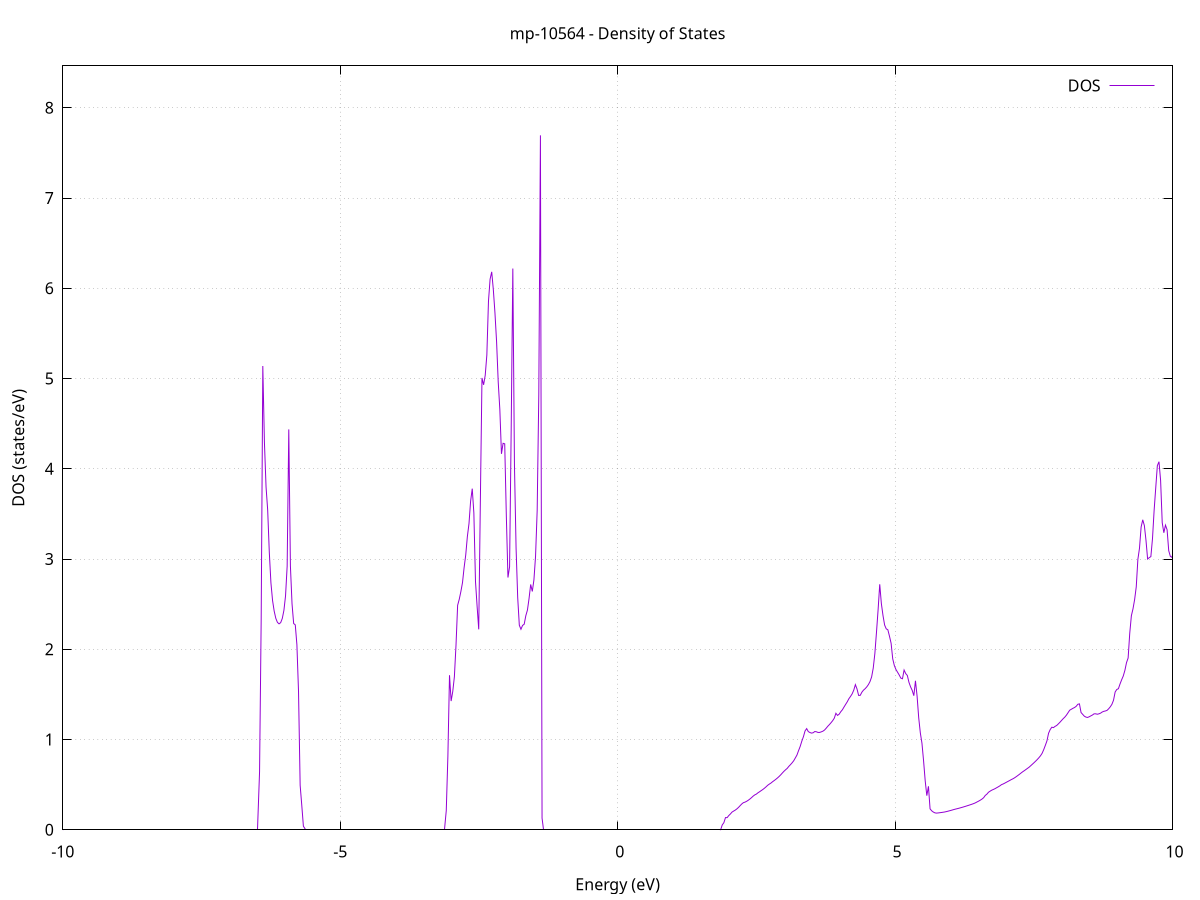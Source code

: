 set title 'mp-10564 - Density of States'
set xlabel 'Energy (eV)'
set ylabel 'DOS (states/eV)'
set grid
set xrange [-10:10]
set yrange [0:8.465]
set xzeroaxis lt -1
set terminal png size 800,600
set output 'mp-10564_dos_gnuplot.png'
plot '-' using 1:2 with lines title 'DOS'
-33.665500 0.000000
-33.636200 0.000000
-33.606900 0.000000
-33.577700 0.000000
-33.548400 0.000000
-33.519200 0.000000
-33.489900 0.000000
-33.460600 0.000000
-33.431400 0.000000
-33.402100 0.000000
-33.372900 0.000000
-33.343600 0.000000
-33.314300 0.000000
-33.285100 0.000000
-33.255800 0.000000
-33.226600 0.000000
-33.197300 0.000000
-33.168000 0.000000
-33.138800 0.000000
-33.109500 0.000000
-33.080300 0.000000
-33.051000 0.000000
-33.021700 0.000000
-32.992500 0.000000
-32.963200 0.000000
-32.934000 0.000000
-32.904700 0.000000
-32.875400 0.000000
-32.846200 0.000000
-32.816900 0.000000
-32.787700 0.000000
-32.758400 0.000000
-32.729100 0.000000
-32.699900 0.000000
-32.670600 0.000000
-32.641400 0.000000
-32.612100 0.000000
-32.582800 0.000000
-32.553600 0.000000
-32.524300 0.000000
-32.495100 0.000000
-32.465800 0.000000
-32.436500 0.000000
-32.407300 0.000000
-32.378000 0.000000
-32.348800 0.000000
-32.319500 0.000000
-32.290200 0.000000
-32.261000 0.000000
-32.231700 0.000000
-32.202500 0.000000
-32.173200 0.000000
-32.143900 0.000000
-32.114700 0.000000
-32.085400 0.000000
-32.056200 0.000000
-32.026900 0.000000
-31.997600 0.000000
-31.968400 0.000000
-31.939100 0.000000
-31.909900 0.000000
-31.880600 0.000000
-31.851300 0.000000
-31.822100 0.000000
-31.792800 0.000000
-31.763600 0.000000
-31.734300 0.000000
-31.705000 0.000000
-31.675800 0.000000
-31.646500 0.000000
-31.617300 0.000000
-31.588000 0.000000
-31.558700 0.000000
-31.529500 0.000000
-31.500200 0.000000
-31.471000 0.000000
-31.441700 0.000000
-31.412400 0.000000
-31.383200 0.000000
-31.353900 0.000000
-31.324700 0.000000
-31.295400 0.000000
-31.266100 0.000000
-31.236900 0.000000
-31.207600 0.000000
-31.178400 0.000000
-31.149100 0.000000
-31.119800 0.000000
-31.090600 0.000000
-31.061300 0.000000
-31.032100 0.000000
-31.002800 2.623700
-30.973500 23.377700
-30.944300 36.818800
-30.915000 0.000000
-30.885800 0.000000
-30.856500 0.000000
-30.827200 0.000000
-30.798000 0.000000
-30.768700 0.000000
-30.739500 0.000000
-30.710200 0.000000
-30.680900 0.000000
-30.651700 0.000000
-30.622400 0.000000
-30.593200 0.000000
-30.563900 0.000000
-30.534600 0.000000
-30.505400 0.000000
-30.476100 0.000000
-30.446900 0.000000
-30.417600 0.000000
-30.388300 0.000000
-30.359100 0.000000
-30.329800 0.000000
-30.300600 0.000000
-30.271300 0.000000
-30.242000 0.000000
-30.212800 0.000000
-30.183500 0.000000
-30.154300 0.000000
-30.125000 0.000000
-30.095700 0.000000
-30.066500 0.000000
-30.037200 0.000000
-30.008000 0.000000
-29.978700 0.000000
-29.949400 0.000000
-29.920200 0.000000
-29.890900 0.000000
-29.861700 0.000000
-29.832400 0.000000
-29.803100 0.000000
-29.773900 0.000000
-29.744600 0.000000
-29.715400 0.000000
-29.686100 0.000000
-29.656800 0.000000
-29.627600 0.000000
-29.598300 0.000000
-29.569100 0.000000
-29.539800 0.000000
-29.510500 0.000000
-29.481300 0.000000
-29.452000 0.000000
-29.422800 0.000000
-29.393500 0.000000
-29.364200 0.000000
-29.335000 0.000000
-29.305700 0.000000
-29.276500 0.000000
-29.247200 0.000000
-29.217900 0.000000
-29.188700 0.000000
-29.159400 0.000000
-29.130200 0.000000
-29.100900 0.000000
-29.071600 0.000000
-29.042400 0.000000
-29.013100 0.000000
-28.983900 0.000000
-28.954600 0.000000
-28.925300 0.000000
-28.896100 0.000000
-28.866800 0.000000
-28.837600 0.000000
-28.808300 0.000000
-28.779000 0.000000
-28.749800 0.000000
-28.720500 0.000000
-28.691300 0.000000
-28.662000 0.000000
-28.632700 0.000000
-28.603500 0.000000
-28.574200 0.000000
-28.545000 0.000000
-28.515700 0.000000
-28.486400 0.000000
-28.457200 0.000000
-28.427900 0.000000
-28.398700 0.000000
-28.369400 0.000000
-28.340100 0.000000
-28.310900 0.000000
-28.281600 0.000000
-28.252400 0.000000
-28.223100 0.000000
-28.193800 0.000000
-28.164600 0.000000
-28.135300 0.000000
-28.106100 0.000000
-28.076800 0.000000
-28.047500 0.000000
-28.018300 0.000000
-27.989000 0.000000
-27.959800 0.000000
-27.930500 0.000000
-27.901200 0.000000
-27.872000 0.000000
-27.842700 0.000000
-27.813500 0.000000
-27.784200 0.000000
-27.754900 0.000000
-27.725700 0.000000
-27.696400 0.000000
-27.667200 0.000000
-27.637900 0.000000
-27.608600 0.000000
-27.579400 0.000000
-27.550100 0.000000
-27.520900 0.000000
-27.491600 0.000000
-27.462300 0.000000
-27.433100 0.000000
-27.403800 0.000000
-27.374600 0.000000
-27.345300 0.000000
-27.316000 0.000000
-27.286800 0.000000
-27.257500 0.000000
-27.228300 0.000000
-27.199000 0.000000
-27.169700 0.000000
-27.140500 0.000000
-27.111200 0.000000
-27.082000 0.000000
-27.052700 0.000000
-27.023400 0.000000
-26.994200 0.000000
-26.964900 0.000000
-26.935700 0.000000
-26.906400 0.000000
-26.877100 0.000000
-26.847900 0.000000
-26.818600 0.000000
-26.789400 0.000000
-26.760100 0.000000
-26.730800 0.000000
-26.701600 0.000000
-26.672300 0.000000
-26.643100 0.000000
-26.613800 0.000000
-26.584500 0.000000
-26.555300 0.000000
-26.526000 0.000000
-26.496800 0.000000
-26.467500 0.000000
-26.438200 0.000000
-26.409000 0.000000
-26.379700 0.000000
-26.350500 0.000000
-26.321200 0.000000
-26.291900 0.000000
-26.262700 0.000000
-26.233400 0.000000
-26.204200 0.000000
-26.174900 0.000000
-26.145600 0.000000
-26.116400 0.000000
-26.087100 0.000000
-26.057900 0.000000
-26.028600 0.000000
-25.999300 0.000000
-25.970100 0.000000
-25.940800 0.000000
-25.911600 0.000000
-25.882300 0.000000
-25.853000 0.000000
-25.823800 0.000000
-25.794500 0.000000
-25.765300 0.000000
-25.736000 0.000000
-25.706700 0.000000
-25.677500 0.000000
-25.648200 0.000000
-25.619000 0.000000
-25.589700 0.000000
-25.560400 0.000000
-25.531200 0.000000
-25.501900 0.000000
-25.472700 0.000000
-25.443400 0.000000
-25.414100 0.000000
-25.384900 0.000000
-25.355600 0.000000
-25.326400 0.000000
-25.297100 0.000000
-25.267800 0.000000
-25.238600 0.000000
-25.209300 0.000000
-25.180100 0.000000
-25.150800 0.000000
-25.121500 0.000000
-25.092300 0.000000
-25.063000 0.000000
-25.033800 0.000000
-25.004500 0.000000
-24.975200 0.000000
-24.946000 0.000000
-24.916700 0.000000
-24.887500 0.000000
-24.858200 0.000000
-24.828900 0.000000
-24.799700 0.000000
-24.770400 0.000000
-24.741200 0.000000
-24.711900 0.000000
-24.682600 0.000000
-24.653400 0.000000
-24.624100 0.000000
-24.594900 0.000000
-24.565600 0.000000
-24.536300 0.000000
-24.507100 0.000000
-24.477800 0.000000
-24.448600 0.000000
-24.419300 0.000000
-24.390000 0.000000
-24.360800 0.000000
-24.331500 0.000000
-24.302300 0.000000
-24.273000 0.000000
-24.243700 0.000000
-24.214500 0.000000
-24.185200 0.000000
-24.156000 0.000000
-24.126700 0.000000
-24.097400 0.000000
-24.068200 0.000000
-24.038900 0.000000
-24.009700 0.000000
-23.980400 0.000000
-23.951100 0.000000
-23.921900 0.000000
-23.892600 0.000000
-23.863400 0.000000
-23.834100 0.000000
-23.804800 0.000000
-23.775600 0.000000
-23.746300 0.000000
-23.717100 0.000000
-23.687800 0.000000
-23.658500 0.000000
-23.629300 0.000000
-23.600000 0.000000
-23.570800 0.000000
-23.541500 0.000000
-23.512200 0.000000
-23.483000 0.000000
-23.453700 0.000000
-23.424500 0.000000
-23.395200 0.000000
-23.365900 0.000000
-23.336700 0.000000
-23.307400 0.000000
-23.278200 0.000000
-23.248900 0.000000
-23.219600 0.000000
-23.190400 0.000000
-23.161100 0.000000
-23.131900 0.000000
-23.102600 0.000000
-23.073300 0.000000
-23.044100 0.000000
-23.014800 0.000000
-22.985600 0.000000
-22.956300 0.000000
-22.927000 0.000000
-22.897800 0.000000
-22.868500 0.000000
-22.839300 0.000000
-22.810000 0.000000
-22.780700 0.000000
-22.751500 0.000000
-22.722200 0.000000
-22.693000 0.000000
-22.663700 0.000000
-22.634400 0.000000
-22.605200 0.000000
-22.575900 0.000000
-22.546700 0.000000
-22.517400 0.000000
-22.488100 0.000000
-22.458900 0.000000
-22.429600 0.000000
-22.400400 0.000000
-22.371100 0.000000
-22.341800 0.000000
-22.312600 0.000000
-22.283300 0.000000
-22.254100 0.000000
-22.224800 0.000000
-22.195500 0.000000
-22.166300 0.000000
-22.137000 0.000000
-22.107800 0.000000
-22.078500 0.000000
-22.049200 0.000000
-22.020000 0.000000
-21.990700 0.000000
-21.961500 0.000000
-21.932200 0.000000
-21.902900 0.000000
-21.873700 0.000000
-21.844400 0.000000
-21.815200 0.000000
-21.785900 0.000000
-21.756600 0.000000
-21.727400 0.000000
-21.698100 0.000000
-21.668900 0.000000
-21.639600 0.000000
-21.610300 0.000000
-21.581100 0.000000
-21.551800 0.000000
-21.522600 0.000000
-21.493300 0.000000
-21.464000 0.000000
-21.434800 0.000000
-21.405500 0.000000
-21.376300 0.000000
-21.347000 0.000000
-21.317700 0.000000
-21.288500 0.000000
-21.259200 0.000000
-21.230000 0.000000
-21.200700 0.000000
-21.171400 0.000000
-21.142200 0.000000
-21.112900 0.000000
-21.083700 0.000000
-21.054400 0.000000
-21.025100 0.000000
-20.995900 0.000000
-20.966600 0.000000
-20.937400 0.000000
-20.908100 0.000000
-20.878800 0.000000
-20.849600 0.000000
-20.820300 0.000000
-20.791100 0.000000
-20.761800 0.000000
-20.732500 0.000000
-20.703300 0.000000
-20.674000 0.000000
-20.644800 0.000000
-20.615500 0.000000
-20.586200 0.000000
-20.557000 0.000000
-20.527700 0.000000
-20.498500 0.000000
-20.469200 0.000000
-20.439900 0.000000
-20.410700 0.000000
-20.381400 0.000000
-20.352200 0.000000
-20.322900 0.000000
-20.293600 0.000000
-20.264400 0.000000
-20.235100 0.000000
-20.205900 0.000000
-20.176600 0.000000
-20.147300 0.000000
-20.118100 0.000000
-20.088800 0.000000
-20.059600 0.000000
-20.030300 0.000000
-20.001000 0.000000
-19.971800 0.000000
-19.942500 0.000000
-19.913300 0.000000
-19.884000 0.000000
-19.854700 0.000000
-19.825500 0.000000
-19.796200 0.000000
-19.767000 0.000000
-19.737700 0.000000
-19.708400 0.000000
-19.679200 0.000000
-19.649900 0.000000
-19.620700 0.000000
-19.591400 0.000000
-19.562100 0.000000
-19.532900 0.000000
-19.503600 0.000000
-19.474400 0.000000
-19.445100 0.000000
-19.415800 0.000000
-19.386600 0.000000
-19.357300 0.000000
-19.328100 0.000000
-19.298800 0.000000
-19.269500 0.000000
-19.240300 0.000000
-19.211000 0.000000
-19.181800 0.000000
-19.152500 0.000000
-19.123200 0.000000
-19.094000 0.000000
-19.064700 0.000000
-19.035500 0.000000
-19.006200 0.000000
-18.976900 0.000000
-18.947700 0.000000
-18.918400 0.000000
-18.889200 0.000000
-18.859900 0.000000
-18.830600 0.000000
-18.801400 0.000000
-18.772100 0.000000
-18.742900 0.000000
-18.713600 0.000000
-18.684300 0.000000
-18.655100 0.000000
-18.625800 0.000000
-18.596600 0.000000
-18.567300 0.000000
-18.538000 0.000000
-18.508800 0.000000
-18.479500 0.000000
-18.450300 0.000000
-18.421000 0.000000
-18.391700 0.000000
-18.362500 0.000000
-18.333200 0.000000
-18.304000 0.000000
-18.274700 0.000000
-18.245400 0.000000
-18.216200 0.000000
-18.186900 0.000000
-18.157700 0.000000
-18.128400 0.000000
-18.099100 0.000000
-18.069900 0.000000
-18.040600 0.000000
-18.011400 0.000000
-17.982100 0.000000
-17.952800 0.000000
-17.923600 0.000000
-17.894300 0.000000
-17.865100 0.000000
-17.835800 0.000000
-17.806500 0.000000
-17.777300 0.000000
-17.748000 0.000000
-17.718800 0.000000
-17.689500 0.000000
-17.660200 0.000000
-17.631000 0.000000
-17.601700 0.000000
-17.572500 6.770900
-17.543200 9.049200
-17.513900 12.764400
-17.484700 14.905900
-17.455400 10.760600
-17.426200 7.860500
-17.396900 3.714000
-17.367600 0.474100
-17.338400 0.000000
-17.309100 0.000000
-17.279900 0.000000
-17.250600 0.000000
-17.221300 0.000000
-17.192100 0.000000
-17.162800 0.000000
-17.133600 0.000000
-17.104300 0.000000
-17.075000 0.000000
-17.045800 0.000000
-17.016500 0.000000
-16.987300 0.000000
-16.958000 0.000000
-16.928700 0.000000
-16.899500 0.000000
-16.870200 0.000000
-16.841000 0.000000
-16.811700 0.000000
-16.782400 0.000000
-16.753200 0.000000
-16.723900 0.000000
-16.694700 0.000000
-16.665400 0.000000
-16.636100 0.000000
-16.606900 0.000000
-16.577600 0.000000
-16.548400 0.000000
-16.519100 0.000000
-16.489800 0.000000
-16.460600 0.000000
-16.431300 0.000000
-16.402100 0.000000
-16.372800 0.000000
-16.343500 0.000000
-16.314300 0.000000
-16.285000 0.000000
-16.255800 0.000000
-16.226500 0.000000
-16.197200 0.000000
-16.168000 0.000000
-16.138700 0.000000
-16.109500 0.000000
-16.080200 0.000000
-16.050900 0.000000
-16.021700 0.000000
-15.992400 0.000000
-15.963200 0.000000
-15.933900 0.000000
-15.904600 0.000000
-15.875400 0.000000
-15.846100 0.000000
-15.816900 0.000000
-15.787600 0.000000
-15.758300 0.000000
-15.729100 0.000000
-15.699800 0.000000
-15.670600 0.000000
-15.641300 0.000000
-15.612000 0.000000
-15.582800 0.000000
-15.553500 0.000000
-15.524300 0.000000
-15.495000 0.000000
-15.465700 0.000000
-15.436500 0.000000
-15.407200 0.000000
-15.378000 0.000000
-15.348700 0.000000
-15.319400 0.000000
-15.290200 0.000000
-15.260900 0.000000
-15.231700 0.000000
-15.202400 0.000000
-15.173100 0.000000
-15.143900 0.000000
-15.114600 0.000000
-15.085400 0.000000
-15.056100 0.000000
-15.026800 0.000000
-14.997600 0.000000
-14.968300 0.000000
-14.939100 0.000000
-14.909800 0.000000
-14.880500 0.000000
-14.851300 0.000000
-14.822000 0.000000
-14.792800 0.000000
-14.763500 0.000000
-14.734200 0.000000
-14.705000 0.000000
-14.675700 0.000000
-14.646500 0.000000
-14.617200 0.000000
-14.587900 0.000000
-14.558700 0.000000
-14.529400 0.000000
-14.500200 0.000000
-14.470900 0.000000
-14.441600 0.000000
-14.412400 0.000000
-14.383100 0.000000
-14.353900 0.000000
-14.324600 0.000000
-14.295300 0.000000
-14.266100 0.000000
-14.236800 0.000000
-14.207600 0.000000
-14.178300 0.000000
-14.149000 0.000000
-14.119800 0.000000
-14.090500 0.000000
-14.061300 0.000000
-14.032000 0.000000
-14.002700 0.000000
-13.973500 0.000000
-13.944200 0.000000
-13.915000 0.000000
-13.885700 0.000000
-13.856400 0.000000
-13.827200 0.000000
-13.797900 0.000000
-13.768700 0.000000
-13.739400 0.000000
-13.710100 0.000000
-13.680900 0.000000
-13.651600 0.000000
-13.622400 0.000000
-13.593100 0.000000
-13.563800 0.000000
-13.534600 0.000000
-13.505300 0.735700
-13.476100 1.670500
-13.446800 2.384500
-13.417500 3.076500
-13.388300 3.831300
-13.359000 4.963500
-13.329800 6.340500
-13.300500 7.209400
-13.271200 7.790400
-13.242000 8.663000
-13.212700 10.071800
-13.183500 12.492600
-13.154200 13.659500
-13.124900 15.793000
-13.095700 19.277100
-13.066400 22.206000
-13.037200 24.547600
-13.007900 30.135900
-12.978600 4.517600
-12.949400 2.641400
-12.920100 0.913300
-12.890900 0.000000
-12.861600 0.000000
-12.832400 0.000000
-12.803100 0.000000
-12.773800 0.000000
-12.744600 0.000000
-12.715300 0.000000
-12.686100 0.000000
-12.656800 0.000000
-12.627500 0.000000
-12.598300 0.000000
-12.569000 0.000000
-12.539800 0.000000
-12.510500 0.000000
-12.481200 0.000000
-12.452000 0.000000
-12.422700 0.000000
-12.393500 0.000000
-12.364200 0.000000
-12.334900 0.000000
-12.305700 0.000000
-12.276400 0.000000
-12.247200 0.000000
-12.217900 0.000000
-12.188600 0.000000
-12.159400 0.000000
-12.130100 0.000000
-12.100900 0.000000
-12.071600 0.000000
-12.042300 0.000000
-12.013100 0.000000
-11.983800 0.000000
-11.954600 0.000000
-11.925300 0.000000
-11.896000 0.000000
-11.866800 0.000000
-11.837500 0.000000
-11.808300 0.000000
-11.779000 0.000000
-11.749700 0.000000
-11.720500 0.000000
-11.691200 0.000000
-11.662000 0.000000
-11.632700 0.000000
-11.603400 0.000000
-11.574200 0.000000
-11.544900 0.000000
-11.515700 0.000000
-11.486400 0.000000
-11.457100 0.000000
-11.427900 0.000000
-11.398600 0.000000
-11.369400 0.000000
-11.340100 0.000000
-11.310800 0.000000
-11.281600 0.000000
-11.252300 0.000000
-11.223100 0.000000
-11.193800 0.000000
-11.164500 0.000000
-11.135300 0.000000
-11.106000 0.000000
-11.076800 0.000000
-11.047500 0.000000
-11.018200 0.000000
-10.989000 0.000000
-10.959700 0.000000
-10.930500 0.000000
-10.901200 0.000000
-10.871900 0.000000
-10.842700 0.000000
-10.813400 0.000000
-10.784200 0.000000
-10.754900 0.000000
-10.725600 0.000000
-10.696400 0.000000
-10.667100 0.000000
-10.637900 0.000000
-10.608600 0.000000
-10.579300 0.000000
-10.550100 0.000000
-10.520800 0.000000
-10.491600 0.000000
-10.462300 0.000000
-10.433000 0.000000
-10.403800 0.000000
-10.374500 0.000000
-10.345300 0.000000
-10.316000 0.000000
-10.286700 0.000000
-10.257500 0.000000
-10.228200 0.000000
-10.199000 0.000000
-10.169700 0.000000
-10.140400 0.000000
-10.111200 0.000000
-10.081900 0.000000
-10.052700 0.000000
-10.023400 0.000000
-9.994100 0.000000
-9.964900 0.000000
-9.935600 0.000000
-9.906400 0.000000
-9.877100 0.000000
-9.847800 0.000000
-9.818600 0.000000
-9.789300 0.000000
-9.760100 0.000000
-9.730800 0.000000
-9.701500 0.000000
-9.672300 0.000000
-9.643000 0.000000
-9.613800 0.000000
-9.584500 0.000000
-9.555200 0.000000
-9.526000 0.000000
-9.496700 0.000000
-9.467500 0.000000
-9.438200 0.000000
-9.408900 0.000000
-9.379700 0.000000
-9.350400 0.000000
-9.321200 0.000000
-9.291900 0.000000
-9.262600 0.000000
-9.233400 0.000000
-9.204100 0.000000
-9.174900 0.000000
-9.145600 0.000000
-9.116300 0.000000
-9.087100 0.000000
-9.057800 0.000000
-9.028600 0.000000
-8.999300 0.000000
-8.970000 0.000000
-8.940800 0.000000
-8.911500 0.000000
-8.882300 0.000000
-8.853000 0.000000
-8.823700 0.000000
-8.794500 0.000000
-8.765200 0.000000
-8.736000 0.000000
-8.706700 0.000000
-8.677400 0.000000
-8.648200 0.000000
-8.618900 0.000000
-8.589700 0.000000
-8.560400 0.000000
-8.531100 0.000000
-8.501900 0.000000
-8.472600 0.000000
-8.443400 0.000000
-8.414100 0.000000
-8.384800 0.000000
-8.355600 0.000000
-8.326300 0.000000
-8.297100 0.000000
-8.267800 0.000000
-8.238500 0.000000
-8.209300 0.000000
-8.180000 0.000000
-8.150800 0.000000
-8.121500 0.000000
-8.092200 0.000000
-8.063000 0.000000
-8.033700 0.000000
-8.004500 0.000000
-7.975200 0.000000
-7.945900 0.000000
-7.916700 0.000000
-7.887400 0.000000
-7.858200 0.000000
-7.828900 0.000000
-7.799600 0.000000
-7.770400 0.000000
-7.741100 0.000000
-7.711900 0.000000
-7.682600 0.000000
-7.653300 0.000000
-7.624100 0.000000
-7.594800 0.000000
-7.565600 0.000000
-7.536300 0.000000
-7.507000 0.000000
-7.477800 0.000000
-7.448500 0.000000
-7.419300 0.000000
-7.390000 0.000000
-7.360700 0.000000
-7.331500 0.000000
-7.302200 0.000000
-7.273000 0.000000
-7.243700 0.000000
-7.214400 0.000000
-7.185200 0.000000
-7.155900 0.000000
-7.126700 0.000000
-7.097400 0.000000
-7.068100 0.000000
-7.038900 0.000000
-7.009600 0.000000
-6.980400 0.000000
-6.951100 0.000000
-6.921800 0.000000
-6.892600 0.000000
-6.863300 0.000000
-6.834100 0.000000
-6.804800 0.000000
-6.775500 0.000000
-6.746300 0.000000
-6.717000 0.000000
-6.687800 0.000000
-6.658500 0.000000
-6.629200 0.000000
-6.600000 0.000000
-6.570700 0.000000
-6.541500 0.000000
-6.512200 0.000000
-6.482900 0.000000
-6.453700 0.642000
-6.424400 2.333200
-6.395200 5.139100
-6.365900 4.290400
-6.336600 3.797600
-6.307400 3.543600
-6.278100 3.075000
-6.248900 2.736500
-6.219600 2.541500
-6.190300 2.423400
-6.161100 2.343400
-6.131800 2.298500
-6.102600 2.282000
-6.073300 2.295100
-6.044000 2.341900
-6.014800 2.431400
-5.985500 2.592000
-5.956300 2.921000
-5.927000 4.436600
-5.897700 2.924100
-5.868500 2.504400
-5.839200 2.285700
-5.810000 2.270500
-5.780700 2.051300
-5.751400 1.530900
-5.722200 0.493500
-5.692900 0.271700
-5.663700 0.039600
-5.634400 0.000000
-5.605100 0.000000
-5.575900 0.000000
-5.546600 0.000000
-5.517400 0.000000
-5.488100 0.000000
-5.458800 0.000000
-5.429600 0.000000
-5.400300 0.000000
-5.371100 0.000000
-5.341800 0.000000
-5.312500 0.000000
-5.283300 0.000000
-5.254000 0.000000
-5.224800 0.000000
-5.195500 0.000000
-5.166200 0.000000
-5.137000 0.000000
-5.107700 0.000000
-5.078500 0.000000
-5.049200 0.000000
-5.019900 0.000000
-4.990700 0.000000
-4.961400 0.000000
-4.932200 0.000000
-4.902900 0.000000
-4.873600 0.000000
-4.844400 0.000000
-4.815100 0.000000
-4.785900 0.000000
-4.756600 0.000000
-4.727300 0.000000
-4.698100 0.000000
-4.668800 0.000000
-4.639600 0.000000
-4.610300 0.000000
-4.581000 0.000000
-4.551800 0.000000
-4.522500 0.000000
-4.493300 0.000000
-4.464000 0.000000
-4.434700 0.000000
-4.405500 0.000000
-4.376200 0.000000
-4.347000 0.000000
-4.317700 0.000000
-4.288400 0.000000
-4.259200 0.000000
-4.229900 0.000000
-4.200700 0.000000
-4.171400 0.000000
-4.142100 0.000000
-4.112900 0.000000
-4.083600 0.000000
-4.054400 0.000000
-4.025100 0.000000
-3.995800 0.000000
-3.966600 0.000000
-3.937300 0.000000
-3.908100 0.000000
-3.878800 0.000000
-3.849500 0.000000
-3.820300 0.000000
-3.791000 0.000000
-3.761800 0.000000
-3.732500 0.000000
-3.703200 0.000000
-3.674000 0.000000
-3.644700 0.000000
-3.615500 0.000000
-3.586200 0.000000
-3.556900 0.000000
-3.527700 0.000000
-3.498400 0.000000
-3.469200 0.000000
-3.439900 0.000000
-3.410600 0.000000
-3.381400 0.000000
-3.352100 0.000000
-3.322900 0.000000
-3.293600 0.000000
-3.264300 0.000000
-3.235100 0.000000
-3.205800 0.000000
-3.176600 0.000000
-3.147300 0.000000
-3.118000 0.000000
-3.088800 0.212300
-3.059500 0.817400
-3.030300 1.712700
-3.001000 1.426400
-2.971700 1.532200
-2.942500 1.695100
-2.913200 2.045600
-2.884000 2.487500
-2.854700 2.554400
-2.825400 2.639900
-2.796200 2.738600
-2.766900 2.906400
-2.737700 3.045900
-2.708400 3.249500
-2.679100 3.393000
-2.649900 3.641000
-2.620600 3.780300
-2.591400 3.510500
-2.562100 2.751900
-2.532800 2.475600
-2.503600 2.221000
-2.474300 3.642600
-2.445100 5.006600
-2.415800 4.930600
-2.386500 5.036500
-2.357300 5.260900
-2.328000 5.858000
-2.298800 6.101900
-2.269500 6.182700
-2.240200 5.983300
-2.211000 5.725700
-2.181700 5.407200
-2.152500 4.963100
-2.123200 4.657000
-2.093900 4.165700
-2.064700 4.282800
-2.035400 4.277000
-2.006200 3.480300
-1.976900 2.795300
-1.947600 2.914000
-1.918400 4.450900
-1.889100 6.219500
-1.859900 4.047200
-1.830600 3.123000
-1.801300 2.573900
-1.772100 2.266600
-1.742800 2.221800
-1.713600 2.264500
-1.684300 2.277800
-1.655000 2.372100
-1.625800 2.434800
-1.596500 2.563700
-1.567300 2.718500
-1.538000 2.641000
-1.508700 2.770300
-1.479500 3.030600
-1.450200 3.539800
-1.421000 4.827000
-1.391700 7.695000
-1.362400 0.129200
-1.333200 0.000000
-1.303900 0.000000
-1.274700 0.000000
-1.245400 0.000000
-1.216100 0.000000
-1.186900 0.000000
-1.157600 0.000000
-1.128400 0.000000
-1.099100 0.000000
-1.069800 0.000000
-1.040600 0.000000
-1.011300 0.000000
-0.982100 0.000000
-0.952800 0.000000
-0.923500 0.000000
-0.894300 0.000000
-0.865000 0.000000
-0.835800 0.000000
-0.806500 0.000000
-0.777200 0.000000
-0.748000 0.000000
-0.718700 0.000000
-0.689500 0.000000
-0.660200 0.000000
-0.630900 0.000000
-0.601700 0.000000
-0.572400 0.000000
-0.543200 0.000000
-0.513900 0.000000
-0.484600 0.000000
-0.455400 0.000000
-0.426100 0.000000
-0.396900 0.000000
-0.367600 0.000000
-0.338300 0.000000
-0.309100 0.000000
-0.279800 0.000000
-0.250600 0.000000
-0.221300 0.000000
-0.192000 0.000000
-0.162800 0.000000
-0.133500 0.000000
-0.104300 0.000000
-0.075000 0.000000
-0.045700 0.000000
-0.016500 0.000000
0.012800 0.000000
0.042000 0.000000
0.071300 0.000000
0.100600 0.000000
0.129800 0.000000
0.159100 0.000000
0.188300 0.000000
0.217600 0.000000
0.246900 0.000000
0.276100 0.000000
0.305400 0.000000
0.334600 0.000000
0.363900 0.000000
0.393200 0.000000
0.422400 0.000000
0.451700 0.000000
0.480900 0.000000
0.510200 0.000000
0.539500 0.000000
0.568700 0.000000
0.598000 0.000000
0.627200 0.000000
0.656500 0.000000
0.685800 0.000000
0.715000 0.000000
0.744300 0.000000
0.773500 0.000000
0.802800 0.000000
0.832100 0.000000
0.861300 0.000000
0.890600 0.000000
0.919800 0.000000
0.949100 0.000000
0.978400 0.000000
1.007600 0.000000
1.036900 0.000000
1.066100 0.000000
1.095400 0.000000
1.124700 0.000000
1.153900 0.000000
1.183200 0.000000
1.212400 0.000000
1.241700 0.000000
1.271000 0.000000
1.300200 0.000000
1.329500 0.000000
1.358700 0.000000
1.388000 0.000000
1.417300 0.000000
1.446500 0.000000
1.475800 0.000000
1.505000 0.000000
1.534300 0.000000
1.563600 0.000000
1.592800 0.000000
1.622100 0.000000
1.651300 0.000000
1.680600 0.000000
1.709900 0.000000
1.739100 0.000000
1.768400 0.000000
1.797600 0.000000
1.826900 0.000000
1.856200 0.000800
1.885400 0.053800
1.914700 0.078800
1.943900 0.135300
1.973200 0.134500
2.002500 0.157300
2.031700 0.174800
2.061000 0.195800
2.090200 0.207100
2.119500 0.217800
2.148800 0.231300
2.178000 0.247700
2.207300 0.267000
2.236500 0.285600
2.265800 0.300300
2.295100 0.306300
2.324300 0.315300
2.353600 0.326900
2.382800 0.340500
2.412100 0.355700
2.441400 0.372500
2.470600 0.386200
2.499900 0.395300
2.529100 0.409900
2.558400 0.421500
2.587700 0.434200
2.616900 0.446500
2.646200 0.460600
2.675400 0.476200
2.704700 0.493300
2.734000 0.506200
2.763200 0.517700
2.792500 0.532600
2.821700 0.545400
2.851000 0.559300
2.880300 0.574100
2.909500 0.590400
2.938800 0.608600
2.968000 0.628800
2.997300 0.648000
3.026600 0.664800
3.055800 0.680300
3.085100 0.702600
3.114300 0.721300
3.143600 0.741500
3.172900 0.764500
3.202100 0.795600
3.231400 0.827900
3.260600 0.877200
3.289900 0.923700
3.319200 0.981800
3.348400 1.031500
3.377700 1.095400
3.406900 1.121100
3.436200 1.087800
3.465500 1.077600
3.494700 1.071300
3.524000 1.075300
3.553200 1.088900
3.582500 1.085900
3.611800 1.078300
3.641000 1.078800
3.670300 1.085200
3.699500 1.092600
3.728800 1.105300
3.758100 1.125100
3.787300 1.147100
3.816600 1.165700
3.845800 1.186400
3.875100 1.208800
3.904400 1.236400
3.933600 1.290900
3.962900 1.267400
3.992100 1.280600
4.021400 1.308200
4.050700 1.329800
4.079900 1.360400
4.109200 1.389600
4.138400 1.418300
4.167700 1.452600
4.197000 1.477600
4.226200 1.505900
4.255500 1.547400
4.284700 1.608300
4.314000 1.560300
4.343300 1.488700
4.372500 1.489700
4.401800 1.524500
4.431000 1.547400
4.460300 1.563100
4.489600 1.583200
4.518800 1.608300
4.548100 1.642200
4.577300 1.693400
4.606600 1.791600
4.635900 1.953200
4.665100 2.189300
4.694400 2.439900
4.723600 2.720200
4.752900 2.506400
4.782200 2.375100
4.811400 2.269200
4.840700 2.226600
4.869900 2.216100
4.899200 2.145000
4.928500 2.066700
4.957700 1.894500
4.987000 1.819600
5.016200 1.775500
5.045500 1.745300
5.074800 1.714700
5.104000 1.680400
5.133300 1.673600
5.162500 1.770000
5.191800 1.731000
5.221100 1.709900
5.250300 1.633800
5.279600 1.583600
5.308800 1.544600
5.338100 1.485600
5.367400 1.651000
5.396600 1.482400
5.425900 1.241900
5.455100 1.074000
5.484400 0.959500
5.513700 0.764400
5.542900 0.543500
5.572200 0.377900
5.601400 0.481800
5.630700 0.231900
5.660000 0.210300
5.689200 0.196500
5.718500 0.187400
5.747700 0.184800
5.777000 0.186600
5.806300 0.189000
5.835500 0.191600
5.864800 0.194300
5.894000 0.197200
5.923300 0.201300
5.952600 0.205800
5.981800 0.210600
6.011100 0.215600
6.040300 0.220800
6.069600 0.226000
6.098900 0.230600
6.128100 0.235000
6.157400 0.239800
6.186600 0.244800
6.215900 0.250000
6.245200 0.255400
6.274400 0.261000
6.303700 0.266700
6.332900 0.272600
6.362200 0.278600
6.391500 0.284700
6.420700 0.291400
6.450000 0.299200
6.479200 0.308900
6.508500 0.318300
6.537800 0.328800
6.567000 0.340600
6.596300 0.355400
6.625500 0.380400
6.654800 0.394900
6.684100 0.416100
6.713300 0.427900
6.742600 0.439000
6.771800 0.446800
6.801100 0.455400
6.830400 0.465800
6.859600 0.475900
6.888900 0.486900
6.918100 0.500100
6.947400 0.507400
6.976700 0.516700
7.005900 0.526400
7.035200 0.536100
7.064400 0.545700
7.093700 0.555700
7.123000 0.564700
7.152200 0.575100
7.181500 0.587500
7.210700 0.600600
7.240000 0.614000
7.269300 0.628400
7.298500 0.642100
7.327800 0.654300
7.357000 0.667300
7.386300 0.680400
7.415600 0.693600
7.444800 0.709800
7.474100 0.726200
7.503300 0.742800
7.532600 0.760000
7.561900 0.778100
7.591100 0.797800
7.620400 0.819400
7.649600 0.846800
7.678900 0.887800
7.708200 0.935400
7.737400 0.985300
7.766700 1.070200
7.795900 1.110800
7.825200 1.136600
7.854500 1.132000
7.883700 1.145900
7.913000 1.155600
7.942200 1.173200
7.971500 1.191500
8.000800 1.211700
8.030000 1.231100
8.059300 1.248600
8.088500 1.270400
8.117800 1.297500
8.147100 1.324800
8.176300 1.335400
8.205600 1.346000
8.234800 1.354800
8.264100 1.368100
8.293400 1.390500
8.322600 1.395300
8.351900 1.299500
8.381100 1.279300
8.410400 1.259000
8.439700 1.248800
8.468900 1.244600
8.498200 1.252100
8.527400 1.262000
8.556700 1.271400
8.586000 1.284700
8.615200 1.285200
8.644500 1.280400
8.673700 1.284800
8.703000 1.292000
8.732300 1.304700
8.761500 1.312400
8.790800 1.316500
8.820000 1.323000
8.849300 1.340800
8.878600 1.362500
8.907800 1.389800
8.937100 1.435700
8.966300 1.526500
8.995600 1.554600
9.024900 1.563100
9.054100 1.615200
9.083400 1.661900
9.112600 1.703800
9.141900 1.766400
9.171200 1.852000
9.200400 1.903600
9.229700 2.178900
9.258900 2.372000
9.288200 2.448800
9.317500 2.551400
9.346700 2.691600
9.376000 2.996300
9.405200 3.120300
9.434500 3.355300
9.463800 3.434900
9.493000 3.371000
9.522300 3.207000
9.551500 3.000100
9.580800 3.015600
9.610100 3.027000
9.639300 3.225000
9.668600 3.535800
9.697800 3.787500
9.727100 4.035200
9.756400 4.078700
9.785600 3.871500
9.814900 3.402800
9.844100 3.291000
9.873400 3.375800
9.902700 3.324400
9.931900 3.093300
9.961200 3.029300
9.990400 3.018600
10.019700 3.094800
10.049000 3.277800
10.078200 3.450100
10.107500 3.544500
10.136700 3.580000
10.166000 3.571000
10.195300 3.450700
10.224500 3.406100
10.253800 3.528800
10.283000 3.521600
10.312300 3.736700
10.341600 4.230100
10.370800 3.931300
10.400100 3.898100
10.429300 3.939100
10.458600 4.222600
10.487900 4.146200
10.517100 3.967600
10.546400 3.928100
10.575600 3.982300
10.604900 3.875800
10.634200 4.088000
10.663400 5.102500
10.692700 6.258800
10.721900 5.964700
10.751200 5.300300
10.780500 5.106300
10.809700 4.822300
10.839000 4.085000
10.868200 3.555000
10.897500 3.246600
10.926800 3.101800
10.956000 2.963400
10.985300 2.855000
11.014500 2.760400
11.043800 2.694200
11.073100 2.649800
11.102300 2.628600
11.131600 2.596400
11.160800 2.573500
11.190100 2.612900
11.219400 2.514100
11.248600 2.548400
11.277900 2.618100
11.307100 2.842500
11.336400 2.668800
11.365700 2.703200
11.394900 2.694000
11.424200 2.944500
11.453400 2.859000
11.482700 2.951200
11.512000 2.819800
11.541200 1.884300
11.570500 1.685900
11.599700 1.510300
11.629000 1.324300
11.658300 1.361200
11.687500 1.420600
11.716800 1.504800
11.746000 1.682900
11.775300 1.840100
11.804600 1.891200
11.833800 1.844700
11.863100 1.768800
11.892300 1.549300
11.921600 1.339200
11.950900 1.247600
11.980100 1.155900
12.009400 1.068600
12.038600 1.007400
12.067900 0.985400
12.097200 0.935100
12.126400 0.800900
12.155700 0.723200
12.184900 0.666800
12.214200 0.628600
12.243500 0.608200
12.272700 0.542500
12.302000 0.486600
12.331200 0.467000
12.360500 0.457700
12.389800 0.458000
12.419000 0.456600
12.448300 0.456900
12.477500 0.468200
12.506800 0.481600
12.536100 0.503600
12.565300 0.551000
12.594600 0.608000
12.623800 0.653300
12.653100 0.701200
12.682400 0.767500
12.711600 0.802400
12.740900 0.821400
12.770100 0.813900
12.799400 0.788200
12.828700 0.795700
12.857900 0.845400
12.887200 0.944700
12.916400 0.959600
12.945700 0.960500
12.975000 0.974000
13.004200 0.947100
13.033500 1.031200
13.062700 1.216000
13.092000 1.514700
13.121300 1.146300
13.150500 1.100200
13.179800 1.104700
13.209000 1.096900
13.238300 1.067600
13.267600 1.029900
13.296800 0.979100
13.326100 0.955900
13.355300 0.932400
13.384600 0.908800
13.413900 0.888700
13.443100 0.871200
13.472400 0.856000
13.501600 0.849200
13.530900 0.847700
13.560100 0.851900
13.589400 0.866700
13.618700 0.890400
13.647900 0.891900
13.677200 0.888500
13.706400 0.887300
13.735700 0.885800
13.765000 0.893000
13.794200 0.904000
13.823500 0.819500
13.852700 0.788300
13.882000 0.771600
13.911300 0.761500
13.940500 0.755300
13.969800 0.752500
13.999000 0.753000
14.028300 0.757200
14.057600 0.763500
14.086800 0.772000
14.116100 0.792400
14.145300 0.799700
14.174600 0.825900
14.203900 0.807700
14.233100 0.822800
14.262400 0.841600
14.291600 0.862600
14.320900 0.885000
14.350200 0.901300
14.379400 0.915600
14.408700 0.931700
14.437900 0.949500
14.467200 0.965300
14.496500 0.979400
14.525700 0.999100
14.555000 1.025800
14.584200 1.050200
14.613500 1.071000
14.642800 1.099400
14.672000 1.153400
14.701300 1.290000
14.730500 1.326000
14.759800 1.323700
14.789100 1.267900
14.818300 1.249400
14.847600 1.242000
14.876800 1.256000
14.906100 1.272500
14.935400 1.259400
14.964600 1.282600
14.993900 1.278200
15.023100 1.251400
15.052400 1.179100
15.081700 1.136200
15.110900 1.173900
15.140200 1.198800
15.169400 1.211300
15.198700 1.237600
15.228000 1.264700
15.257200 1.268900
15.286500 1.258700
15.315700 1.250000
15.345000 1.269900
15.374300 1.245800
15.403500 1.245900
15.432800 1.254300
15.462000 1.266300
15.491300 1.284800
15.520600 1.323200
15.549800 1.339400
15.579100 1.365600
15.608300 1.393700
15.637600 1.424300
15.666900 1.452600
15.696100 1.495300
15.725400 1.515300
15.754600 1.564300
15.783900 1.635300
15.813200 1.735600
15.842400 1.847800
15.871700 2.042300
15.900900 2.101700
15.930200 2.161100
15.959500 2.246800
15.988700 2.335900
16.018000 2.408300
16.047200 2.449400
16.076500 2.544400
16.105800 2.561500
16.135000 2.337400
16.164300 2.237300
16.193500 2.112300
16.222800 1.995000
16.252100 1.895500
16.281300 1.818900
16.310600 1.756700
16.339800 1.668500
16.369100 1.629000
16.398400 1.612600
16.427600 1.529800
16.456900 1.453300
16.486100 1.439900
16.515400 1.463200
16.544700 1.447100
16.573900 1.392600
16.603200 1.349900
16.632400 1.322700
16.661700 1.299600
16.691000 1.278800
16.720200 1.290100
16.749500 1.318300
16.778700 1.306600
16.808000 1.252000
16.837300 1.239000
16.866500 1.213100
16.895800 1.195200
16.925000 1.179700
16.954300 1.153900
16.983600 1.121200
17.012800 1.088000
17.042100 1.050600
17.071300 0.986200
17.100600 0.918200
17.129900 0.835800
17.159100 0.779100
17.188400 0.729500
17.217600 0.679000
17.246900 0.638800
17.276200 0.606800
17.305400 0.558100
17.334700 0.518900
17.363900 0.477000
17.393200 0.437000
17.422500 0.413300
17.451700 0.390900
17.481000 0.352900
17.510200 0.325800
17.539500 0.303300
17.568800 0.270400
17.598000 0.236400
17.627300 0.225300
17.656500 0.213700
17.685800 0.205700
17.715100 0.198100
17.744300 0.190700
17.773600 0.183900
17.802800 0.178000
17.832100 0.173400
17.861400 0.169900
17.890600 0.166500
17.919900 0.163200
17.949100 0.160000
17.978400 0.156900
18.007700 0.154000
18.036900 0.151100
18.066200 0.148400
18.095400 0.145600
18.124700 0.142700
18.154000 0.139700
18.183200 0.136900
18.212500 0.134100
18.241700 0.131300
18.271000 0.128500
18.300300 0.125600
18.329500 0.122700
18.358800 0.120100
18.388000 0.117900
18.417300 0.115700
18.446600 0.113600
18.475800 0.111500
18.505100 0.109600
18.534300 0.107900
18.563600 0.106200
18.592900 0.104600
18.622100 0.103000
18.651400 0.101400
18.680600 0.099700
18.709900 0.098000
18.739200 0.095800
18.768400 0.094000
18.797700 0.092600
18.826900 0.091300
18.856200 0.090000
18.885500 0.088700
18.914700 0.087400
18.944000 0.086000
18.973200 0.084600
19.002500 0.083200
19.031800 0.081900
19.061000 0.080600
19.090300 0.079200
19.119500 0.077600
19.148800 0.076200
19.178100 0.075000
19.207300 0.073900
19.236600 0.072800
19.265800 0.071600
19.295100 0.070400
19.324400 0.069200
19.353600 0.067900
19.382900 0.066700
19.412100 0.065500
19.441400 0.064300
19.470700 0.063100
19.499900 0.062000
19.529200 0.060900
19.558400 0.059800
19.587700 0.058700
19.617000 0.057700
19.646200 0.056700
19.675500 0.055800
19.704700 0.055000
19.734000 0.054100
19.763300 0.053300
19.792500 0.052400
19.821800 0.051500
19.851000 0.050400
19.880300 0.049600
19.909600 0.048900
19.938800 0.048100
19.968100 0.047200
19.997300 0.046300
20.026600 0.045400
20.055900 0.044600
20.085100 0.043700
20.114400 0.042900
20.143600 0.042100
20.172900 0.041300
20.202200 0.040500
20.231400 0.039400
20.260700 0.037900
20.289900 0.037200
20.319200 0.036700
20.348500 0.036100
20.377700 0.035600
20.407000 0.035200
20.436200 0.034600
20.465500 0.033800
20.494800 0.033000
20.524000 0.032100
20.553300 0.031300
20.582500 0.030500
20.611800 0.029600
20.641100 0.028800
20.670300 0.027900
20.699600 0.027000
20.728800 0.026300
20.758100 0.025800
20.787400 0.025300
20.816600 0.024700
20.845900 0.024100
20.875100 0.023500
20.904400 0.022900
20.933700 0.022200
20.962900 0.021600
20.992200 0.021000
21.021400 0.020400
21.050700 0.019900
21.080000 0.019300
21.109200 0.018800
21.138500 0.018200
21.167700 0.017700
21.197000 0.017300
21.226300 0.017100
21.255500 0.017100
21.284800 0.017000
21.314000 0.016400
21.343300 0.015700
21.372600 0.015000
21.401800 0.014200
21.431100 0.013300
21.460300 0.012400
21.489600 0.011400
21.518900 0.010100
21.548100 0.008700
21.577400 0.007900
21.606600 0.007200
21.635900 0.006600
21.665200 0.006000
21.694400 0.005400
21.723700 0.004800
21.752900 0.004300
21.782200 0.003800
21.811500 0.003300
21.840700 0.002800
21.870000 0.002400
21.899200 0.002000
21.928500 0.001700
21.957800 0.001300
21.987000 0.001000
22.016300 0.000700
22.045500 0.000500
22.074800 0.000300
22.104100 0.000200
22.133300 0.000100
22.162600 0.000000
22.191800 0.000000
22.221100 0.000000
22.250400 0.000000
22.279600 0.000000
22.308900 0.000000
22.338100 0.000000
22.367400 0.000000
22.396700 0.000000
22.425900 0.000000
22.455200 0.000000
22.484400 0.000000
22.513700 0.000000
22.543000 0.000000
22.572200 0.000000
22.601500 0.000000
22.630700 0.000000
22.660000 0.000000
22.689300 0.000000
22.718500 0.000000
22.747800 0.000000
22.777000 0.000000
22.806300 0.000000
22.835600 0.000000
22.864800 0.000000
22.894100 0.000000
22.923300 0.000000
22.952600 0.000000
22.981900 0.000000
23.011100 0.000000
23.040400 0.000000
23.069600 0.000000
23.098900 0.000000
23.128200 0.000000
23.157400 0.000000
23.186700 0.000000
23.215900 0.000000
23.245200 0.000000
23.274500 0.000000
23.303700 0.000000
23.333000 0.000000
23.362200 0.000000
23.391500 0.000000
23.420800 0.000000
23.450000 0.000000
23.479300 0.000000
23.508500 0.000000
23.537800 0.000000
23.567100 0.000000
23.596300 0.000000
23.625600 0.000000
23.654800 0.000000
23.684100 0.000000
23.713400 0.000000
23.742600 0.000000
23.771900 0.000000
23.801100 0.000000
23.830400 0.000000
23.859700 0.000000
23.888900 0.000000
23.918200 0.000000
23.947400 0.000000
23.976700 0.000000
24.006000 0.000000
24.035200 0.000000
24.064500 0.000000
24.093700 0.000000
24.123000 0.000000
24.152300 0.000000
24.181500 0.000000
24.210800 0.000000
24.240000 0.000000
24.269300 0.000000
24.298600 0.000000
24.327800 0.000000
24.357100 0.000000
24.386300 0.000000
24.415600 0.000000
24.444900 0.000000
24.474100 0.000000
24.503400 0.000000
24.532600 0.000000
24.561900 0.000000
24.591200 0.000000
24.620400 0.000000
24.649700 0.000000
24.678900 0.000000
24.708200 0.000000
24.737500 0.000000
24.766700 0.000000
24.796000 0.000000
24.825200 0.000000
24.854500 0.000000
e
